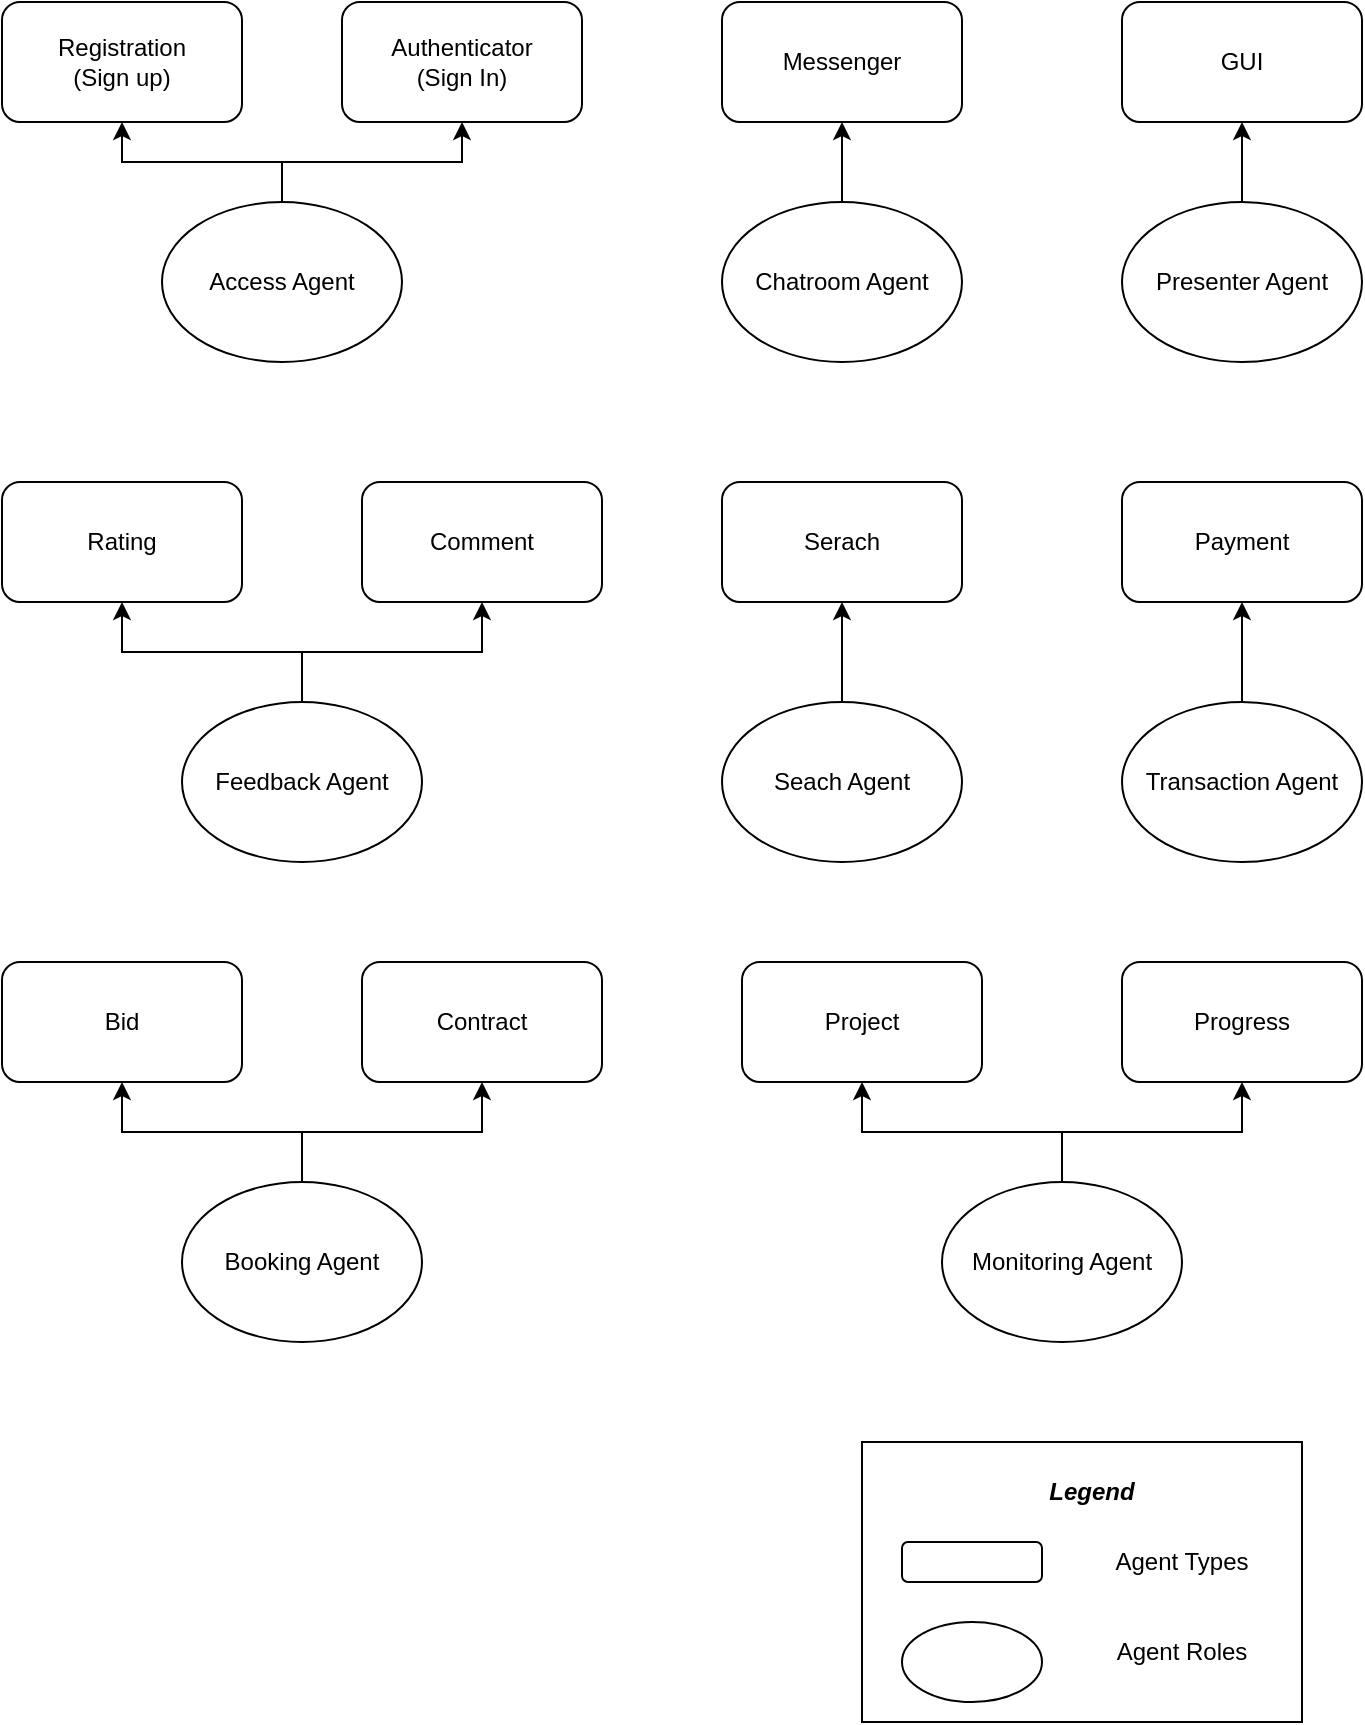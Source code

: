 <mxfile version="20.3.0" type="device"><diagram id="vMcyWlWCik0SQU-9i1xO" name="Page-1"><mxGraphModel dx="1422" dy="875" grid="1" gridSize="10" guides="1" tooltips="1" connect="1" arrows="1" fold="1" page="1" pageScale="1" pageWidth="850" pageHeight="1100" math="0" shadow="0"><root><mxCell id="0"/><mxCell id="1" parent="0"/><mxCell id="Ex03dyoJhhFCv5n6YISc-3" style="edgeStyle=orthogonalEdgeStyle;rounded=0;orthogonalLoop=1;jettySize=auto;html=1;entryX=0.5;entryY=1;entryDx=0;entryDy=0;" edge="1" parent="1" source="V7dkj5zLVxDrODl4PjTs-65" target="Ex03dyoJhhFCv5n6YISc-1"><mxGeometry relative="1" as="geometry"><Array as="points"><mxPoint x="170" y="120"/><mxPoint x="90" y="120"/></Array></mxGeometry></mxCell><mxCell id="Ex03dyoJhhFCv5n6YISc-4" style="edgeStyle=orthogonalEdgeStyle;rounded=0;orthogonalLoop=1;jettySize=auto;html=1;" edge="1" parent="1" source="V7dkj5zLVxDrODl4PjTs-65" target="Ex03dyoJhhFCv5n6YISc-2"><mxGeometry relative="1" as="geometry"/></mxCell><mxCell id="V7dkj5zLVxDrODl4PjTs-65" value="Access Agent" style="ellipse;whiteSpace=wrap;html=1;" parent="1" vertex="1"><mxGeometry x="110" y="140" width="120" height="80" as="geometry"/></mxCell><mxCell id="Ex03dyoJhhFCv5n6YISc-16" style="edgeStyle=orthogonalEdgeStyle;rounded=0;orthogonalLoop=1;jettySize=auto;html=1;entryX=0.5;entryY=1;entryDx=0;entryDy=0;" edge="1" parent="1" source="V7dkj5zLVxDrODl4PjTs-66" target="Ex03dyoJhhFCv5n6YISc-15"><mxGeometry relative="1" as="geometry"/></mxCell><mxCell id="V7dkj5zLVxDrODl4PjTs-66" value="Seach Agent" style="ellipse;whiteSpace=wrap;html=1;" parent="1" vertex="1"><mxGeometry x="390" y="390" width="120" height="80" as="geometry"/></mxCell><mxCell id="Ex03dyoJhhFCv5n6YISc-14" style="edgeStyle=orthogonalEdgeStyle;rounded=0;orthogonalLoop=1;jettySize=auto;html=1;" edge="1" parent="1" source="V7dkj5zLVxDrODl4PjTs-67" target="Ex03dyoJhhFCv5n6YISc-13"><mxGeometry relative="1" as="geometry"/></mxCell><mxCell id="V7dkj5zLVxDrODl4PjTs-67" value="Presenter Agent" style="ellipse;whiteSpace=wrap;html=1;" parent="1" vertex="1"><mxGeometry x="590" y="140" width="120" height="80" as="geometry"/></mxCell><mxCell id="Ex03dyoJhhFCv5n6YISc-12" style="edgeStyle=orthogonalEdgeStyle;rounded=0;orthogonalLoop=1;jettySize=auto;html=1;" edge="1" parent="1" source="V7dkj5zLVxDrODl4PjTs-68" target="Ex03dyoJhhFCv5n6YISc-11"><mxGeometry relative="1" as="geometry"/></mxCell><mxCell id="V7dkj5zLVxDrODl4PjTs-68" value="Chatroom Agent" style="ellipse;whiteSpace=wrap;html=1;" parent="1" vertex="1"><mxGeometry x="390" y="140" width="120" height="80" as="geometry"/></mxCell><mxCell id="Ex03dyoJhhFCv5n6YISc-22" style="edgeStyle=orthogonalEdgeStyle;rounded=0;orthogonalLoop=1;jettySize=auto;html=1;entryX=0.5;entryY=1;entryDx=0;entryDy=0;" edge="1" parent="1" source="V7dkj5zLVxDrODl4PjTs-69" target="Ex03dyoJhhFCv5n6YISc-21"><mxGeometry relative="1" as="geometry"/></mxCell><mxCell id="V7dkj5zLVxDrODl4PjTs-69" value="Transaction Agent" style="ellipse;whiteSpace=wrap;html=1;" parent="1" vertex="1"><mxGeometry x="590" y="390" width="120" height="80" as="geometry"/></mxCell><mxCell id="Ex03dyoJhhFCv5n6YISc-19" style="edgeStyle=orthogonalEdgeStyle;rounded=0;orthogonalLoop=1;jettySize=auto;html=1;entryX=0.5;entryY=1;entryDx=0;entryDy=0;" edge="1" parent="1" source="V7dkj5zLVxDrODl4PjTs-70" target="Ex03dyoJhhFCv5n6YISc-18"><mxGeometry relative="1" as="geometry"/></mxCell><mxCell id="Ex03dyoJhhFCv5n6YISc-20" style="edgeStyle=orthogonalEdgeStyle;rounded=0;orthogonalLoop=1;jettySize=auto;html=1;" edge="1" parent="1" source="V7dkj5zLVxDrODl4PjTs-70" target="Ex03dyoJhhFCv5n6YISc-17"><mxGeometry relative="1" as="geometry"/></mxCell><mxCell id="V7dkj5zLVxDrODl4PjTs-70" value="Feedback Agent" style="ellipse;whiteSpace=wrap;html=1;" parent="1" vertex="1"><mxGeometry x="120" y="390" width="120" height="80" as="geometry"/></mxCell><mxCell id="Ex03dyoJhhFCv5n6YISc-29" style="edgeStyle=orthogonalEdgeStyle;rounded=0;orthogonalLoop=1;jettySize=auto;html=1;entryX=0.5;entryY=1;entryDx=0;entryDy=0;" edge="1" parent="1" source="V7dkj5zLVxDrODl4PjTs-71" target="Ex03dyoJhhFCv5n6YISc-28"><mxGeometry relative="1" as="geometry"/></mxCell><mxCell id="Ex03dyoJhhFCv5n6YISc-30" style="edgeStyle=orthogonalEdgeStyle;rounded=0;orthogonalLoop=1;jettySize=auto;html=1;entryX=0.5;entryY=1;entryDx=0;entryDy=0;" edge="1" parent="1" source="V7dkj5zLVxDrODl4PjTs-71" target="Ex03dyoJhhFCv5n6YISc-27"><mxGeometry relative="1" as="geometry"/></mxCell><mxCell id="V7dkj5zLVxDrODl4PjTs-71" value="Monitoring Agent" style="ellipse;whiteSpace=wrap;html=1;" parent="1" vertex="1"><mxGeometry x="500" y="630" width="120" height="80" as="geometry"/></mxCell><mxCell id="Ex03dyoJhhFCv5n6YISc-25" style="edgeStyle=orthogonalEdgeStyle;rounded=0;orthogonalLoop=1;jettySize=auto;html=1;entryX=0.5;entryY=1;entryDx=0;entryDy=0;" edge="1" parent="1" source="V7dkj5zLVxDrODl4PjTs-72" target="Ex03dyoJhhFCv5n6YISc-23"><mxGeometry relative="1" as="geometry"/></mxCell><mxCell id="Ex03dyoJhhFCv5n6YISc-26" style="edgeStyle=orthogonalEdgeStyle;rounded=0;orthogonalLoop=1;jettySize=auto;html=1;" edge="1" parent="1" source="V7dkj5zLVxDrODl4PjTs-72" target="Ex03dyoJhhFCv5n6YISc-24"><mxGeometry relative="1" as="geometry"/></mxCell><mxCell id="V7dkj5zLVxDrODl4PjTs-72" value="Booking Agent" style="ellipse;whiteSpace=wrap;html=1;" parent="1" vertex="1"><mxGeometry x="120" y="630" width="120" height="80" as="geometry"/></mxCell><mxCell id="Ex03dyoJhhFCv5n6YISc-1" value="Registration&lt;br&gt;(Sign up)" style="rounded=1;whiteSpace=wrap;html=1;" vertex="1" parent="1"><mxGeometry x="30" y="40" width="120" height="60" as="geometry"/></mxCell><mxCell id="Ex03dyoJhhFCv5n6YISc-2" value="Authenticator&lt;br&gt;(Sign In)" style="rounded=1;whiteSpace=wrap;html=1;" vertex="1" parent="1"><mxGeometry x="200" y="40" width="120" height="60" as="geometry"/></mxCell><mxCell id="Ex03dyoJhhFCv5n6YISc-11" value="Messenger" style="rounded=1;whiteSpace=wrap;html=1;" vertex="1" parent="1"><mxGeometry x="390" y="40" width="120" height="60" as="geometry"/></mxCell><mxCell id="Ex03dyoJhhFCv5n6YISc-13" value="GUI" style="rounded=1;whiteSpace=wrap;html=1;" vertex="1" parent="1"><mxGeometry x="590" y="40" width="120" height="60" as="geometry"/></mxCell><mxCell id="Ex03dyoJhhFCv5n6YISc-15" value="Serach" style="rounded=1;whiteSpace=wrap;html=1;" vertex="1" parent="1"><mxGeometry x="390" y="280" width="120" height="60" as="geometry"/></mxCell><mxCell id="Ex03dyoJhhFCv5n6YISc-17" value="Rating" style="rounded=1;whiteSpace=wrap;html=1;" vertex="1" parent="1"><mxGeometry x="30" y="280" width="120" height="60" as="geometry"/></mxCell><mxCell id="Ex03dyoJhhFCv5n6YISc-18" value="Comment" style="rounded=1;whiteSpace=wrap;html=1;" vertex="1" parent="1"><mxGeometry x="210" y="280" width="120" height="60" as="geometry"/></mxCell><mxCell id="Ex03dyoJhhFCv5n6YISc-21" value="Payment" style="rounded=1;whiteSpace=wrap;html=1;" vertex="1" parent="1"><mxGeometry x="590" y="280" width="120" height="60" as="geometry"/></mxCell><mxCell id="Ex03dyoJhhFCv5n6YISc-23" value="Bid" style="rounded=1;whiteSpace=wrap;html=1;" vertex="1" parent="1"><mxGeometry x="30" y="520" width="120" height="60" as="geometry"/></mxCell><mxCell id="Ex03dyoJhhFCv5n6YISc-24" value="Contract" style="rounded=1;whiteSpace=wrap;html=1;" vertex="1" parent="1"><mxGeometry x="210" y="520" width="120" height="60" as="geometry"/></mxCell><mxCell id="Ex03dyoJhhFCv5n6YISc-27" value="Project" style="rounded=1;whiteSpace=wrap;html=1;" vertex="1" parent="1"><mxGeometry x="400" y="520" width="120" height="60" as="geometry"/></mxCell><mxCell id="Ex03dyoJhhFCv5n6YISc-28" value="Progress" style="rounded=1;whiteSpace=wrap;html=1;" vertex="1" parent="1"><mxGeometry x="590" y="520" width="120" height="60" as="geometry"/></mxCell><mxCell id="Ex03dyoJhhFCv5n6YISc-32" value="" style="group" vertex="1" connectable="0" parent="1"><mxGeometry x="460" y="760" width="220" height="140" as="geometry"/></mxCell><mxCell id="Ex03dyoJhhFCv5n6YISc-5" value="" style="rounded=0;whiteSpace=wrap;html=1;" vertex="1" parent="Ex03dyoJhhFCv5n6YISc-32"><mxGeometry width="220" height="140" as="geometry"/></mxCell><mxCell id="Ex03dyoJhhFCv5n6YISc-6" value="Legend" style="text;html=1;strokeColor=none;fillColor=none;align=center;verticalAlign=middle;whiteSpace=wrap;rounded=0;fontStyle=3" vertex="1" parent="Ex03dyoJhhFCv5n6YISc-32"><mxGeometry x="85" y="10" width="60" height="30" as="geometry"/></mxCell><mxCell id="Ex03dyoJhhFCv5n6YISc-7" value="" style="rounded=1;whiteSpace=wrap;html=1;" vertex="1" parent="Ex03dyoJhhFCv5n6YISc-32"><mxGeometry x="20" y="50" width="70" height="20" as="geometry"/></mxCell><mxCell id="Ex03dyoJhhFCv5n6YISc-8" value="" style="ellipse;whiteSpace=wrap;html=1;" vertex="1" parent="Ex03dyoJhhFCv5n6YISc-32"><mxGeometry x="20" y="90" width="70" height="40" as="geometry"/></mxCell><mxCell id="Ex03dyoJhhFCv5n6YISc-9" value="Agent Types" style="text;html=1;strokeColor=none;fillColor=none;align=center;verticalAlign=middle;whiteSpace=wrap;rounded=0;" vertex="1" parent="Ex03dyoJhhFCv5n6YISc-32"><mxGeometry x="120" y="45" width="80" height="30" as="geometry"/></mxCell><mxCell id="Ex03dyoJhhFCv5n6YISc-10" value="Agent Roles" style="text;html=1;strokeColor=none;fillColor=none;align=center;verticalAlign=middle;whiteSpace=wrap;rounded=0;" vertex="1" parent="Ex03dyoJhhFCv5n6YISc-32"><mxGeometry x="110" y="90" width="100" height="30" as="geometry"/></mxCell></root></mxGraphModel></diagram></mxfile>